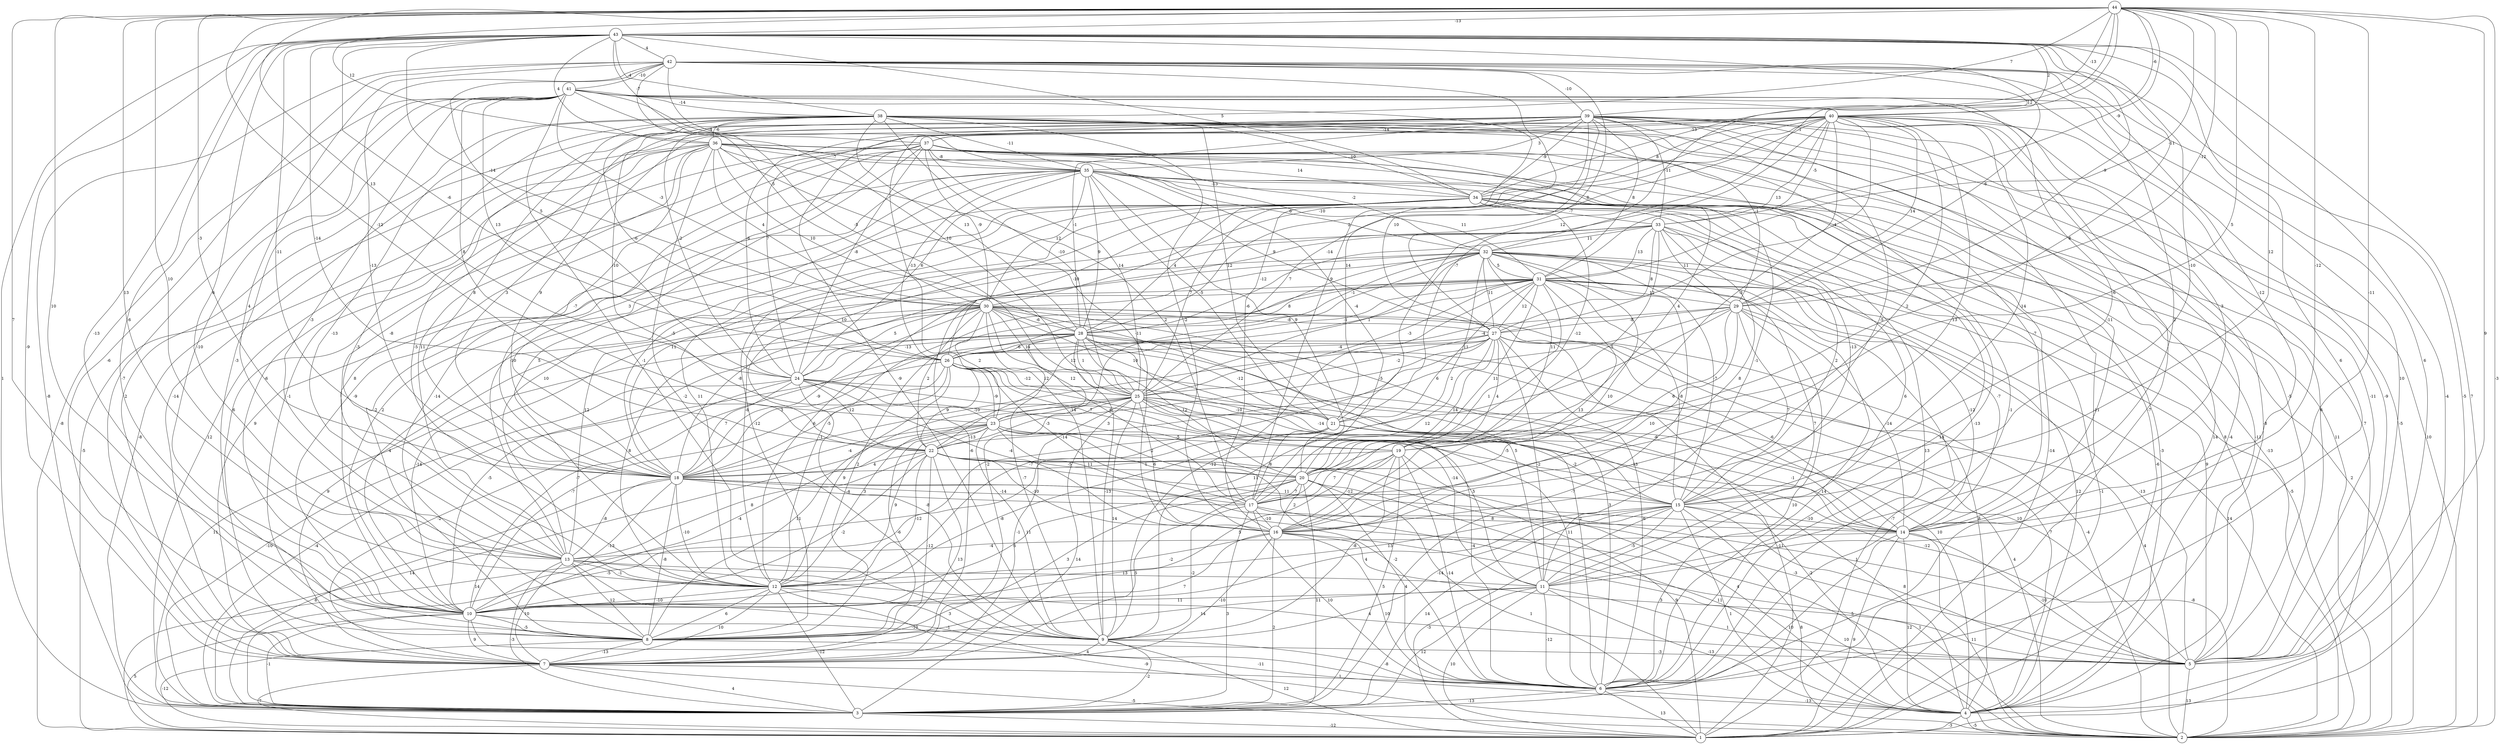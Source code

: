 graph { 
	 fontname="Helvetica,Arial,sans-serif" 
	 node [shape = circle]; 
	 44 -- 2 [label = "-3"];
	 44 -- 5 [label = "9"];
	 44 -- 8 [label = "7"];
	 44 -- 10 [label = "10"];
	 44 -- 11 [label = "-11"];
	 44 -- 12 [label = "13"];
	 44 -- 13 [label = "10"];
	 44 -- 14 [label = "-12"];
	 44 -- 15 [label = "12"];
	 44 -- 18 [label = "-3"];
	 44 -- 19 [label = "5"];
	 44 -- 22 [label = "-12"];
	 44 -- 24 [label = "13"];
	 44 -- 29 [label = "-12"];
	 44 -- 31 [label = "-11"];
	 44 -- 32 [label = "-1"];
	 44 -- 33 [label = "-9"];
	 44 -- 34 [label = "12"];
	 44 -- 36 [label = "12"];
	 44 -- 38 [label = "7"];
	 44 -- 39 [label = "-13"];
	 44 -- 40 [label = "-6"];
	 44 -- 43 [label = "-13"];
	 43 -- 1 [label = "-4"];
	 43 -- 2 [label = "7"];
	 43 -- 3 [label = "1"];
	 43 -- 6 [label = "6"];
	 43 -- 7 [label = "-9"];
	 43 -- 8 [label = "-13"];
	 43 -- 10 [label = "-6"];
	 43 -- 13 [label = "6"];
	 43 -- 15 [label = "-10"];
	 43 -- 18 [label = "-11"];
	 43 -- 19 [label = "8"];
	 43 -- 21 [label = "12"];
	 43 -- 22 [label = "-14"];
	 43 -- 26 [label = "-6"];
	 43 -- 29 [label = "-9"];
	 43 -- 30 [label = "-14"];
	 43 -- 34 [label = "5"];
	 43 -- 36 [label = "4"];
	 43 -- 37 [label = "-7"];
	 43 -- 38 [label = "-4"];
	 43 -- 40 [label = "2"];
	 43 -- 42 [label = "4"];
	 42 -- 3 [label = "-8"];
	 42 -- 4 [label = "-5"];
	 42 -- 5 [label = "6"];
	 42 -- 7 [label = "-6"];
	 42 -- 11 [label = "2"];
	 42 -- 13 [label = "4"];
	 42 -- 14 [label = "-12"];
	 42 -- 17 [label = "9"];
	 42 -- 18 [label = "-13"];
	 42 -- 24 [label = "5"];
	 42 -- 25 [label = "-5"];
	 42 -- 27 [label = "8"];
	 42 -- 29 [label = "-6"];
	 42 -- 30 [label = "5"];
	 42 -- 39 [label = "-10"];
	 42 -- 41 [label = "-10"];
	 41 -- 1 [label = "-8"];
	 41 -- 2 [label = "-5"];
	 41 -- 5 [label = "10"];
	 41 -- 7 [label = "-7"];
	 41 -- 8 [label = "-3"];
	 41 -- 9 [label = "-1"];
	 41 -- 10 [label = "-10"];
	 41 -- 13 [label = "-3"];
	 41 -- 14 [label = "3"];
	 41 -- 15 [label = "-6"];
	 41 -- 16 [label = "-6"];
	 41 -- 23 [label = "8"];
	 41 -- 25 [label = "10"];
	 41 -- 26 [label = "13"];
	 41 -- 30 [label = "-3"];
	 41 -- 35 [label = "-4"];
	 41 -- 38 [label = "-14"];
	 40 -- 1 [label = "-4"];
	 40 -- 4 [label = "7"];
	 40 -- 5 [label = "-9"];
	 40 -- 6 [label = "-7"];
	 40 -- 9 [label = "12"];
	 40 -- 13 [label = "-8"];
	 40 -- 15 [label = "-14"];
	 40 -- 16 [label = "13"];
	 40 -- 17 [label = "2"];
	 40 -- 18 [label = "9"];
	 40 -- 20 [label = "-3"];
	 40 -- 21 [label = "-7"];
	 40 -- 24 [label = "7"];
	 40 -- 25 [label = "-14"];
	 40 -- 27 [label = "-4"];
	 40 -- 28 [label = "2"];
	 40 -- 29 [label = "14"];
	 40 -- 30 [label = "-10"];
	 40 -- 31 [label = "13"];
	 40 -- 33 [label = "-5"];
	 40 -- 34 [label = "8"];
	 40 -- 37 [label = "-13"];
	 39 -- 1 [label = "14"];
	 39 -- 2 [label = "10"];
	 39 -- 4 [label = "-8"];
	 39 -- 5 [label = "-11"];
	 39 -- 6 [label = "-11"];
	 39 -- 7 [label = "-14"];
	 39 -- 9 [label = "-9"];
	 39 -- 12 [label = "-5"];
	 39 -- 16 [label = "-5"];
	 39 -- 18 [label = "3"];
	 39 -- 21 [label = "14"];
	 39 -- 23 [label = "-10"];
	 39 -- 24 [label = "-6"];
	 39 -- 27 [label = "10"];
	 39 -- 28 [label = "-1"];
	 39 -- 31 [label = "8"];
	 39 -- 33 [label = "-11"];
	 39 -- 34 [label = "-9"];
	 39 -- 35 [label = "3"];
	 39 -- 37 [label = "-14"];
	 38 -- 2 [label = "11"];
	 38 -- 5 [label = "-5"];
	 38 -- 6 [label = "-1"];
	 38 -- 7 [label = "2"];
	 38 -- 12 [label = "-3"];
	 38 -- 13 [label = "-13"];
	 38 -- 14 [label = "-11"];
	 38 -- 16 [label = "-2"];
	 38 -- 18 [label = "8"];
	 38 -- 21 [label = "12"];
	 38 -- 24 [label = "-2"];
	 38 -- 25 [label = "-10"];
	 38 -- 26 [label = "-6"];
	 38 -- 28 [label = "13"];
	 38 -- 29 [label = "-1"];
	 38 -- 34 [label = "10"];
	 38 -- 35 [label = "-11"];
	 38 -- 36 [label = "-6"];
	 37 -- 1 [label = "-14"];
	 37 -- 3 [label = "12"];
	 37 -- 4 [label = "-11"];
	 37 -- 5 [label = "6"];
	 37 -- 6 [label = "-13"];
	 37 -- 7 [label = "6"];
	 37 -- 8 [label = "-14"];
	 37 -- 10 [label = "8"];
	 37 -- 12 [label = "5"];
	 37 -- 14 [label = "-7"];
	 37 -- 18 [label = "3"];
	 37 -- 24 [label = "-8"];
	 37 -- 25 [label = "14"];
	 37 -- 30 [label = "-9"];
	 37 -- 32 [label = "-2"];
	 37 -- 35 [label = "-8"];
	 36 -- 1 [label = "-5"];
	 36 -- 2 [label = "-13"];
	 36 -- 3 [label = "-8"];
	 36 -- 8 [label = "-1"];
	 36 -- 9 [label = "-2"];
	 36 -- 10 [label = "-6"];
	 36 -- 11 [label = "-1"];
	 36 -- 13 [label = "11"];
	 36 -- 16 [label = "-11"];
	 36 -- 17 [label = "2"];
	 36 -- 18 [label = "-7"];
	 36 -- 20 [label = "-4"];
	 36 -- 28 [label = "10"];
	 36 -- 30 [label = "4"];
	 36 -- 34 [label = "14"];
	 36 -- 35 [label = "-7"];
	 35 -- 4 [label = "-3"];
	 35 -- 6 [label = "14"];
	 35 -- 7 [label = "9"];
	 35 -- 8 [label = "-2"];
	 35 -- 10 [label = "-9"];
	 35 -- 13 [label = "-10"];
	 35 -- 19 [label = "4"];
	 35 -- 20 [label = "9"];
	 35 -- 21 [label = "-5"];
	 35 -- 24 [label = "6"];
	 35 -- 26 [label = "-13"];
	 35 -- 27 [label = "9"];
	 35 -- 28 [label = "9"];
	 35 -- 30 [label = "12"];
	 35 -- 31 [label = "11"];
	 35 -- 32 [label = "6"];
	 35 -- 34 [label = "-13"];
	 34 -- 2 [label = "2"];
	 34 -- 4 [label = "-6"];
	 34 -- 5 [label = "8"];
	 34 -- 6 [label = "13"];
	 34 -- 8 [label = "-12"];
	 34 -- 10 [label = "2"];
	 34 -- 11 [label = "6"];
	 34 -- 12 [label = "11"];
	 34 -- 13 [label = "10"];
	 34 -- 15 [label = "-13"];
	 34 -- 18 [label = "-5"];
	 34 -- 20 [label = "-12"];
	 34 -- 22 [label = "10"];
	 34 -- 25 [label = "7"];
	 34 -- 26 [label = "-10"];
	 34 -- 28 [label = "4"];
	 34 -- 33 [label = "-7"];
	 33 -- 1 [label = "-1"];
	 33 -- 2 [label = "-5"];
	 33 -- 7 [label = "-6"];
	 33 -- 12 [label = "-8"];
	 33 -- 15 [label = "2"];
	 33 -- 16 [label = "8"];
	 33 -- 18 [label = "11"];
	 33 -- 20 [label = "5"];
	 33 -- 27 [label = "8"];
	 33 -- 28 [label = "7"];
	 33 -- 29 [label = "11"];
	 33 -- 31 [label = "13"];
	 33 -- 32 [label = "11"];
	 32 -- 3 [label = "-7"];
	 32 -- 4 [label = "12"];
	 32 -- 5 [label = "9"];
	 32 -- 7 [label = "-2"];
	 32 -- 11 [label = "7"];
	 32 -- 12 [label = "6"];
	 32 -- 13 [label = "12"];
	 32 -- 14 [label = "-7"];
	 32 -- 15 [label = "-7"];
	 32 -- 16 [label = "10"];
	 32 -- 17 [label = "2"];
	 32 -- 19 [label = "11"];
	 32 -- 25 [label = "1"];
	 32 -- 26 [label = "8"];
	 32 -- 27 [label = "11"];
	 32 -- 28 [label = "-1"];
	 32 -- 30 [label = "-12"];
	 32 -- 31 [label = "5"];
	 31 -- 1 [label = "-7"];
	 31 -- 2 [label = "14"];
	 31 -- 6 [label = "14"];
	 31 -- 8 [label = "2"];
	 31 -- 9 [label = "-12"];
	 31 -- 10 [label = "4"];
	 31 -- 12 [label = "-1"];
	 31 -- 14 [label = "-12"];
	 31 -- 15 [label = "-8"];
	 31 -- 16 [label = "13"];
	 31 -- 17 [label = "1"];
	 31 -- 18 [label = "-8"];
	 31 -- 20 [label = "11"];
	 31 -- 21 [label = "11"];
	 31 -- 22 [label = "12"];
	 31 -- 25 [label = "-3"];
	 31 -- 26 [label = "-1"];
	 31 -- 27 [label = "12"];
	 31 -- 29 [label = "12"];
	 30 -- 2 [label = "-4"];
	 30 -- 4 [label = "8"];
	 30 -- 6 [label = "3"];
	 30 -- 7 [label = "9"];
	 30 -- 9 [label = "-7"];
	 30 -- 10 [label = "-14"];
	 30 -- 11 [label = "5"];
	 30 -- 12 [label = "8"];
	 30 -- 17 [label = "6"];
	 30 -- 18 [label = "-9"];
	 30 -- 21 [label = "10"];
	 30 -- 22 [label = "2"];
	 30 -- 23 [label = "2"];
	 30 -- 24 [label = "5"];
	 30 -- 25 [label = "14"];
	 30 -- 27 [label = "-8"];
	 30 -- 28 [label = "-6"];
	 29 -- 5 [label = "-13"];
	 29 -- 6 [label = "10"];
	 29 -- 9 [label = "11"];
	 29 -- 14 [label = "-14"];
	 29 -- 15 [label = "7"];
	 29 -- 16 [label = "10"];
	 29 -- 20 [label = "6"];
	 29 -- 22 [label = "6"];
	 29 -- 26 [label = "-4"];
	 29 -- 27 [label = "-8"];
	 28 -- 2 [label = "4"];
	 28 -- 3 [label = "11"];
	 28 -- 4 [label = "10"];
	 28 -- 6 [label = "2"];
	 28 -- 9 [label = "-13"];
	 28 -- 10 [label = "-5"];
	 28 -- 14 [label = "-6"];
	 28 -- 15 [label = "-14"];
	 28 -- 18 [label = "3"];
	 28 -- 20 [label = "12"];
	 28 -- 21 [label = "-12"];
	 28 -- 23 [label = "12"];
	 28 -- 24 [label = "-13"];
	 28 -- 25 [label = "1"];
	 28 -- 26 [label = "-6"];
	 27 -- 1 [label = "-11"];
	 27 -- 4 [label = "7"];
	 27 -- 6 [label = "-6"];
	 27 -- 10 [label = "-7"];
	 27 -- 11 [label = "-2"];
	 27 -- 12 [label = "-7"];
	 27 -- 14 [label = "-6"];
	 27 -- 17 [label = "12"];
	 27 -- 18 [label = "-10"];
	 27 -- 19 [label = "4"];
	 27 -- 20 [label = "14"];
	 27 -- 23 [label = "-5"];
	 27 -- 25 [label = "-2"];
	 27 -- 26 [label = "-4"];
	 26 -- 3 [label = "-4"];
	 26 -- 5 [label = "10"];
	 26 -- 6 [label = "11"];
	 26 -- 10 [label = "-7"];
	 26 -- 11 [label = "-14"];
	 26 -- 12 [label = "9"];
	 26 -- 17 [label = "-14"];
	 26 -- 18 [label = "-5"];
	 26 -- 22 [label = "9"];
	 26 -- 23 [label = "-9"];
	 26 -- 25 [label = "-12"];
	 25 -- 3 [label = "14"];
	 25 -- 4 [label = "1"];
	 25 -- 6 [label = "-4"];
	 25 -- 7 [label = "-1"];
	 25 -- 8 [label = "11"];
	 25 -- 9 [label = "14"];
	 25 -- 11 [label = "5"];
	 25 -- 12 [label = "3"];
	 25 -- 14 [label = "-13"];
	 25 -- 15 [label = "-5"];
	 25 -- 16 [label = "6"];
	 25 -- 21 [label = "-10"];
	 25 -- 22 [label = "-3"];
	 25 -- 23 [label = "-14"];
	 24 -- 2 [label = "4"];
	 24 -- 3 [label = "-10"];
	 24 -- 7 [label = "-2"];
	 24 -- 9 [label = "-8"];
	 24 -- 16 [label = "-4"];
	 24 -- 18 [label = "7"];
	 24 -- 19 [label = "7"];
	 24 -- 20 [label = "3"];
	 24 -- 22 [label = "12"];
	 23 -- 3 [label = "14"];
	 23 -- 5 [label = "-12"];
	 23 -- 6 [label = "-2"];
	 23 -- 8 [label = "-6"];
	 23 -- 9 [label = "11"];
	 23 -- 10 [label = "-4"];
	 23 -- 12 [label = "9"];
	 23 -- 17 [label = "11"];
	 23 -- 18 [label = "-4"];
	 23 -- 19 [label = "-5"];
	 23 -- 20 [label = "-2"];
	 23 -- 22 [label = "-13"];
	 22 -- 2 [label = "-8"];
	 22 -- 4 [label = "4"];
	 22 -- 7 [label = "13"];
	 22 -- 8 [label = "-12"];
	 22 -- 10 [label = "-2"];
	 22 -- 12 [label = "-12"];
	 22 -- 13 [label = "8"];
	 22 -- 14 [label = "11"];
	 22 -- 16 [label = "-10"];
	 22 -- 18 [label = "4"];
	 22 -- 20 [label = "-5"];
	 21 -- 1 [label = "14"];
	 21 -- 3 [label = "-5"];
	 21 -- 4 [label = "-2"];
	 21 -- 10 [label = "-8"];
	 21 -- 14 [label = "-1"];
	 21 -- 15 [label = "-2"];
	 21 -- 17 [label = "8"];
	 20 -- 1 [label = "1"];
	 20 -- 3 [label = "11"];
	 20 -- 4 [label = "11"];
	 20 -- 6 [label = "4"];
	 20 -- 7 [label = "5"];
	 20 -- 8 [label = "3"];
	 20 -- 10 [label = "6"];
	 20 -- 16 [label = "2"];
	 20 -- 17 [label = "7"];
	 19 -- 1 [label = "9"];
	 19 -- 3 [label = "5"];
	 19 -- 6 [label = "-14"];
	 19 -- 9 [label = "-8"];
	 19 -- 10 [label = "5"];
	 19 -- 16 [label = "-12"];
	 19 -- 17 [label = "7"];
	 19 -- 18 [label = "1"];
	 18 -- 2 [label = "5"];
	 18 -- 3 [label = "8"];
	 18 -- 5 [label = "-3"];
	 18 -- 8 [label = "-8"];
	 18 -- 10 [label = "-13"];
	 18 -- 12 [label = "-10"];
	 18 -- 13 [label = "-8"];
	 18 -- 15 [label = "-14"];
	 18 -- 17 [label = "-4"];
	 17 -- 2 [label = "1"];
	 17 -- 3 [label = "3"];
	 17 -- 6 [label = "10"];
	 17 -- 9 [label = "-2"];
	 17 -- 14 [label = "8"];
	 17 -- 16 [label = "-10"];
	 16 -- 2 [label = "10"];
	 16 -- 3 [label = "2"];
	 16 -- 5 [label = "3"];
	 16 -- 6 [label = "10"];
	 16 -- 7 [label = "-10"];
	 16 -- 8 [label = "7"];
	 16 -- 12 [label = "-2"];
	 15 -- 1 [label = "-3"];
	 15 -- 2 [label = "8"];
	 15 -- 3 [label = "14"];
	 15 -- 4 [label = "1"];
	 15 -- 5 [label = "8"];
	 15 -- 9 [label = "-14"];
	 15 -- 10 [label = "4"];
	 15 -- 11 [label = "-5"];
	 15 -- 12 [label = "13"];
	 15 -- 14 [label = "-10"];
	 14 -- 1 [label = "9"];
	 14 -- 2 [label = "11"];
	 14 -- 3 [label = "10"];
	 14 -- 4 [label = "12"];
	 14 -- 5 [label = "-10"];
	 14 -- 13 [label = "-4"];
	 13 -- 3 [label = "-3"];
	 13 -- 5 [label = "4"];
	 13 -- 6 [label = "-1"];
	 13 -- 7 [label = "10"];
	 13 -- 8 [label = "12"];
	 13 -- 11 [label = "13"];
	 13 -- 12 [label = "-1"];
	 12 -- 2 [label = "-9"];
	 12 -- 3 [label = "-12"];
	 12 -- 7 [label = "10"];
	 12 -- 8 [label = "6"];
	 12 -- 9 [label = "3"];
	 12 -- 10 [label = "-10"];
	 11 -- 1 [label = "10"];
	 11 -- 3 [label = "12"];
	 11 -- 4 [label = "-13"];
	 11 -- 5 [label = "1"];
	 11 -- 6 [label = "-12"];
	 11 -- 8 [label = "14"];
	 11 -- 10 [label = "11"];
	 10 -- 1 [label = "5"];
	 10 -- 3 [label = "-1"];
	 10 -- 4 [label = "-11"];
	 10 -- 7 [label = "9"];
	 10 -- 8 [label = "-5"];
	 10 -- 9 [label = "-10"];
	 9 -- 1 [label = "12"];
	 9 -- 3 [label = "-2"];
	 9 -- 6 [label = "-8"];
	 9 -- 7 [label = "4"];
	 8 -- 1 [label = "-12"];
	 8 -- 5 [label = "-3"];
	 8 -- 7 [label = "-13"];
	 7 -- 1 [label = "7"];
	 7 -- 2 [label = "-5"];
	 7 -- 3 [label = "4"];
	 7 -- 6 [label = "1"];
	 6 -- 1 [label = "13"];
	 6 -- 3 [label = "-13"];
	 6 -- 4 [label = "-13"];
	 5 -- 2 [label = "13"];
	 4 -- 1 [label = "-3"];
	 4 -- 2 [label = "-5"];
	 3 -- 1 [label = "-12"];
	 1;
	 2;
	 3;
	 4;
	 5;
	 6;
	 7;
	 8;
	 9;
	 10;
	 11;
	 12;
	 13;
	 14;
	 15;
	 16;
	 17;
	 18;
	 19;
	 20;
	 21;
	 22;
	 23;
	 24;
	 25;
	 26;
	 27;
	 28;
	 29;
	 30;
	 31;
	 32;
	 33;
	 34;
	 35;
	 36;
	 37;
	 38;
	 39;
	 40;
	 41;
	 42;
	 43;
	 44;
}
